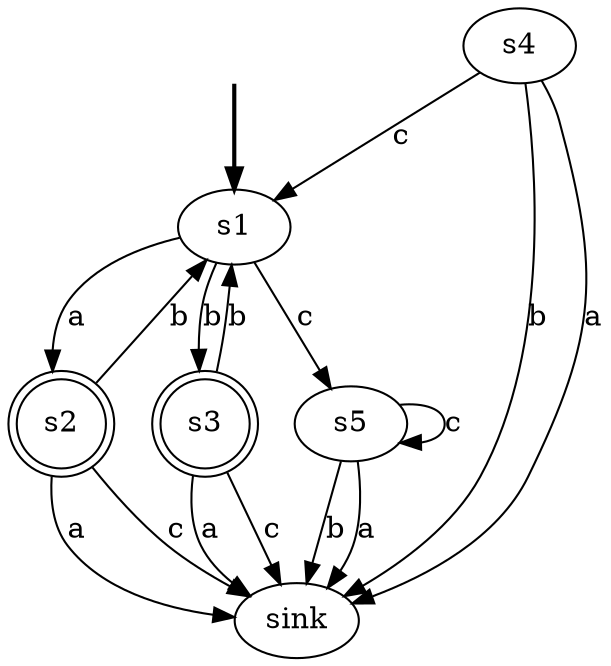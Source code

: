 digraph {
	fake [style=invisible]
	s4
	s1 [root=true]
	sink
	s2 [shape=doublecircle]
	s3 [shape=doublecircle]
	s5
	fake -> s1 [style=bold]
	s4 -> sink [label=b]
	s4 -> sink [label=a]
	s4 -> s1 [label=c]
	s1 -> s2 [label=a]
	s1 -> s3 [label=b]
	s1 -> s5 [label=c]
	s2 -> s1 [label=b]
	s2 -> sink [label=a]
	s2 -> sink [label=c]
	s5 -> sink [label=b]
	s5 -> sink [label=a]
	s5 -> s5 [label=c]
	s3 -> s1 [label=b]
	s3 -> sink [label=a]
	s3 -> sink [label=c]
}
